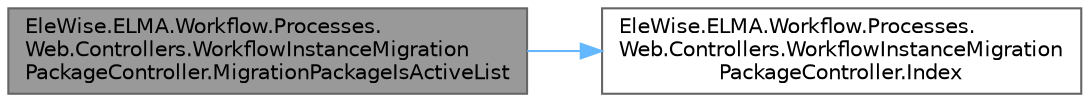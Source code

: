 digraph "EleWise.ELMA.Workflow.Processes.Web.Controllers.WorkflowInstanceMigrationPackageController.MigrationPackageIsActiveList"
{
 // LATEX_PDF_SIZE
  bgcolor="transparent";
  edge [fontname=Helvetica,fontsize=10,labelfontname=Helvetica,labelfontsize=10];
  node [fontname=Helvetica,fontsize=10,shape=box,height=0.2,width=0.4];
  rankdir="LR";
  Node1 [id="Node000001",label="EleWise.ELMA.Workflow.Processes.\lWeb.Controllers.WorkflowInstanceMigration\lPackageController.MigrationPackageIsActiveList",height=0.2,width=0.4,color="gray40", fillcolor="grey60", style="filled", fontcolor="black",tooltip="Отображение текущих операций с пакета миграции экземпляров процессов"];
  Node1 -> Node2 [id="edge1_Node000001_Node000002",color="steelblue1",style="solid",tooltip=" "];
  Node2 [id="Node000002",label="EleWise.ELMA.Workflow.Processes.\lWeb.Controllers.WorkflowInstanceMigration\lPackageController.Index",height=0.2,width=0.4,color="grey40", fillcolor="white", style="filled",URL="$class_ele_wise_1_1_e_l_m_a_1_1_workflow_1_1_processes_1_1_web_1_1_controllers_1_1_workflow_insta2311ee911a55d2f8415bd5d0da2eb112.html#a008f7a389ef27298f7ca30a4f22ac245",tooltip="Отображение грида пакетов миграции экземпляров процессов"];
}
